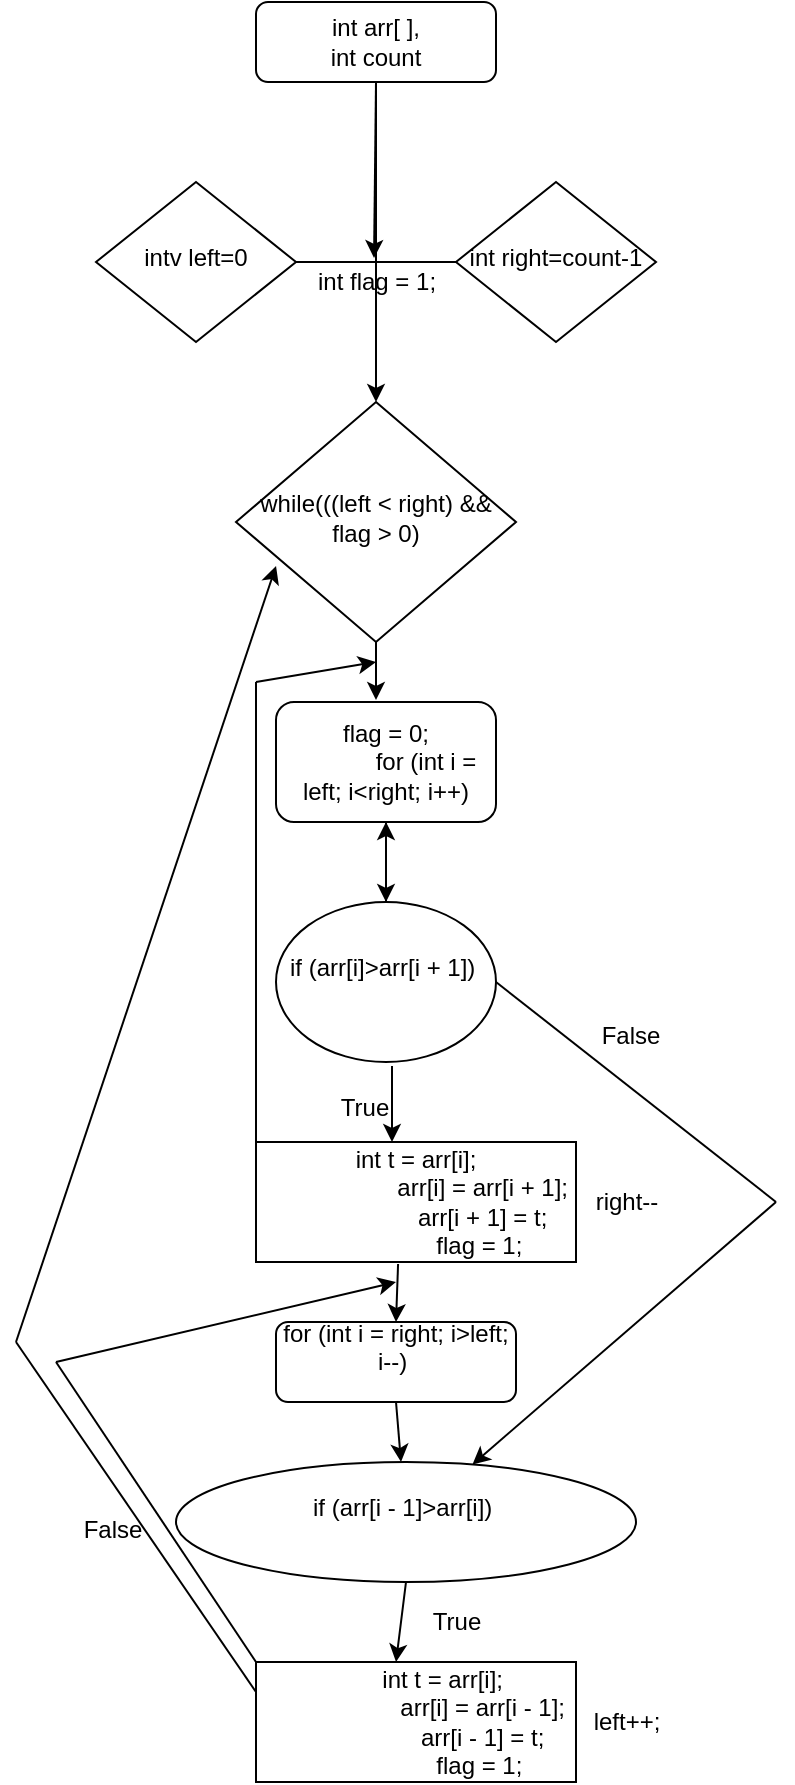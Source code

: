 <mxfile version="12.7.9" type="github"><diagram id="C5RBs43oDa-KdzZeNtuy" name="Page-1"><mxGraphModel dx="677" dy="380" grid="1" gridSize="10" guides="1" tooltips="1" connect="1" arrows="1" fold="1" page="1" pageScale="1" pageWidth="827" pageHeight="1169" math="0" shadow="0"><root><mxCell id="WIyWlLk6GJQsqaUBKTNV-0"/><mxCell id="WIyWlLk6GJQsqaUBKTNV-1" parent="WIyWlLk6GJQsqaUBKTNV-0"/><mxCell id="WIyWlLk6GJQsqaUBKTNV-3" value="int arr[ ],&lt;br&gt;int count" style="rounded=1;whiteSpace=wrap;html=1;fontSize=12;glass=0;strokeWidth=1;shadow=0;" parent="WIyWlLk6GJQsqaUBKTNV-1" vertex="1"><mxGeometry x="160" y="80" width="120" height="40" as="geometry"/></mxCell><mxCell id="WIyWlLk6GJQsqaUBKTNV-6" value="intv left=0" style="rhombus;whiteSpace=wrap;html=1;shadow=0;fontFamily=Helvetica;fontSize=12;align=center;strokeWidth=1;spacing=6;spacingTop=-4;" parent="WIyWlLk6GJQsqaUBKTNV-1" vertex="1"><mxGeometry x="80" y="170" width="100" height="80" as="geometry"/></mxCell><mxCell id="WIyWlLk6GJQsqaUBKTNV-10" value="while(((left &amp;lt; right) &amp;amp;&amp;amp; flag &amp;gt; 0)" style="rhombus;whiteSpace=wrap;html=1;shadow=0;fontFamily=Helvetica;fontSize=12;align=center;strokeWidth=1;spacing=6;spacingTop=-4;" parent="WIyWlLk6GJQsqaUBKTNV-1" vertex="1"><mxGeometry x="150" y="280" width="140" height="120" as="geometry"/></mxCell><mxCell id="WIyWlLk6GJQsqaUBKTNV-11" value="&lt;div&gt;flag = 0;&lt;/div&gt;&lt;div&gt;&amp;nbsp; &amp;nbsp; &amp;nbsp; &amp;nbsp; &amp;nbsp; &amp;nbsp; for (int i = left; i&amp;lt;right; i++)&lt;/div&gt;" style="rounded=1;whiteSpace=wrap;html=1;fontSize=12;glass=0;strokeWidth=1;shadow=0;" parent="WIyWlLk6GJQsqaUBKTNV-1" vertex="1"><mxGeometry x="170" y="430" width="110" height="60" as="geometry"/></mxCell><mxCell id="GKFBSAgMe48-SNsM0XUW-0" value="int right=count-1" style="rhombus;whiteSpace=wrap;html=1;shadow=0;fontFamily=Helvetica;fontSize=12;align=center;strokeWidth=1;spacing=6;spacingTop=-4;" parent="WIyWlLk6GJQsqaUBKTNV-1" vertex="1"><mxGeometry x="260" y="170" width="100" height="80" as="geometry"/></mxCell><mxCell id="GKFBSAgMe48-SNsM0XUW-3" value="" style="endArrow=none;html=1;exitX=1;exitY=0.5;exitDx=0;exitDy=0;entryX=0;entryY=0.5;entryDx=0;entryDy=0;" parent="WIyWlLk6GJQsqaUBKTNV-1" source="WIyWlLk6GJQsqaUBKTNV-6" target="GKFBSAgMe48-SNsM0XUW-0" edge="1"><mxGeometry width="50" height="50" relative="1" as="geometry"><mxPoint x="300" y="230" as="sourcePoint"/><mxPoint x="330" y="200" as="targetPoint"/></mxGeometry></mxCell><mxCell id="GKFBSAgMe48-SNsM0XUW-8" value="" style="edgeStyle=orthogonalEdgeStyle;rounded=0;orthogonalLoop=1;jettySize=auto;html=1;exitX=0.5;exitY=1;exitDx=0;exitDy=0;" parent="WIyWlLk6GJQsqaUBKTNV-1" source="WIyWlLk6GJQsqaUBKTNV-3" target="WIyWlLk6GJQsqaUBKTNV-10" edge="1"><mxGeometry relative="1" as="geometry"><Array as="points"><mxPoint x="220" y="190"/><mxPoint x="220" y="190"/></Array></mxGeometry></mxCell><mxCell id="GKFBSAgMe48-SNsM0XUW-4" value="int flag = 1;" style="text;html=1;align=center;verticalAlign=middle;resizable=0;points=[];autosize=1;" parent="WIyWlLk6GJQsqaUBKTNV-1" vertex="1"><mxGeometry x="185" y="210" width="70" height="20" as="geometry"/></mxCell><mxCell id="GKFBSAgMe48-SNsM0XUW-9" value="" style="endArrow=classic;html=1;exitX=0.5;exitY=1;exitDx=0;exitDy=0;entryX=0.486;entryY=-0.1;entryDx=0;entryDy=0;entryPerimeter=0;" parent="WIyWlLk6GJQsqaUBKTNV-1" source="WIyWlLk6GJQsqaUBKTNV-3" target="GKFBSAgMe48-SNsM0XUW-4" edge="1"><mxGeometry width="50" height="50" relative="1" as="geometry"><mxPoint x="250" y="130" as="sourcePoint"/><mxPoint x="220" y="200" as="targetPoint"/></mxGeometry></mxCell><mxCell id="GKFBSAgMe48-SNsM0XUW-10" value="" style="endArrow=classic;html=1;exitX=0.5;exitY=1;exitDx=0;exitDy=0;" parent="WIyWlLk6GJQsqaUBKTNV-1" source="WIyWlLk6GJQsqaUBKTNV-10" edge="1"><mxGeometry width="50" height="50" relative="1" as="geometry"><mxPoint x="390" y="350" as="sourcePoint"/><mxPoint x="220" y="429" as="targetPoint"/></mxGeometry></mxCell><mxCell id="Z7oVxtmbCRqapU3aZfkg-2" value="" style="edgeStyle=orthogonalEdgeStyle;rounded=0;orthogonalLoop=1;jettySize=auto;html=1;" edge="1" parent="WIyWlLk6GJQsqaUBKTNV-1" source="GKFBSAgMe48-SNsM0XUW-11" target="WIyWlLk6GJQsqaUBKTNV-11"><mxGeometry relative="1" as="geometry"/></mxCell><mxCell id="GKFBSAgMe48-SNsM0XUW-11" value="&lt;div&gt;if (arr[i]&amp;gt;arr[i + 1])&amp;nbsp;&lt;/div&gt;&lt;div&gt;&amp;nbsp; &amp;nbsp; &amp;nbsp; &amp;nbsp; &amp;nbsp; &amp;nbsp; &amp;nbsp; &amp;nbsp;&lt;/div&gt;" style="ellipse;whiteSpace=wrap;html=1;" parent="WIyWlLk6GJQsqaUBKTNV-1" vertex="1"><mxGeometry x="170" y="530" width="110" height="80" as="geometry"/></mxCell><mxCell id="GKFBSAgMe48-SNsM0XUW-12" value="" style="endArrow=classic;html=1;exitX=0.5;exitY=1;exitDx=0;exitDy=0;" parent="WIyWlLk6GJQsqaUBKTNV-1" source="WIyWlLk6GJQsqaUBKTNV-11" target="GKFBSAgMe48-SNsM0XUW-11" edge="1"><mxGeometry width="50" height="50" relative="1" as="geometry"><mxPoint x="390" y="520" as="sourcePoint"/><mxPoint x="440" y="470" as="targetPoint"/></mxGeometry></mxCell><mxCell id="GKFBSAgMe48-SNsM0XUW-13" value="" style="endArrow=classic;html=1;" parent="WIyWlLk6GJQsqaUBKTNV-1" edge="1"><mxGeometry width="50" height="50" relative="1" as="geometry"><mxPoint x="228" y="612" as="sourcePoint"/><mxPoint x="228" y="650" as="targetPoint"/></mxGeometry></mxCell><mxCell id="GKFBSAgMe48-SNsM0XUW-14" value="right--" style="text;html=1;align=center;verticalAlign=middle;resizable=0;points=[];autosize=1;" parent="WIyWlLk6GJQsqaUBKTNV-1" vertex="1"><mxGeometry x="320" y="670" width="50" height="20" as="geometry"/></mxCell><mxCell id="GKFBSAgMe48-SNsM0XUW-15" value="&lt;div&gt;for (int i = right; i&amp;gt;left; i--)&amp;nbsp;&lt;/div&gt;&lt;div&gt;&lt;br&gt;&lt;/div&gt;" style="rounded=1;whiteSpace=wrap;html=1;" parent="WIyWlLk6GJQsqaUBKTNV-1" vertex="1"><mxGeometry x="170" y="740" width="120" height="40" as="geometry"/></mxCell><mxCell id="GKFBSAgMe48-SNsM0XUW-16" value="" style="endArrow=classic;html=1;exitX=0.5;exitY=1;exitDx=0;exitDy=0;" parent="WIyWlLk6GJQsqaUBKTNV-1" source="GKFBSAgMe48-SNsM0XUW-15" target="GKFBSAgMe48-SNsM0XUW-17" edge="1"><mxGeometry width="50" height="50" relative="1" as="geometry"><mxPoint x="390" y="780" as="sourcePoint"/><mxPoint x="230" y="820" as="targetPoint"/></mxGeometry></mxCell><mxCell id="GKFBSAgMe48-SNsM0XUW-17" value="&lt;div&gt;if (arr[i - 1]&amp;gt;arr[i])&amp;nbsp;&lt;/div&gt;&lt;div&gt;&amp;nbsp; &amp;nbsp; &amp;nbsp; &amp;nbsp; &amp;nbsp; &amp;nbsp; &amp;nbsp; &amp;nbsp;&lt;/div&gt;" style="ellipse;whiteSpace=wrap;html=1;" parent="WIyWlLk6GJQsqaUBKTNV-1" vertex="1"><mxGeometry x="120" y="810" width="230" height="60" as="geometry"/></mxCell><mxCell id="GKFBSAgMe48-SNsM0XUW-18" value="" style="endArrow=classic;html=1;exitX=0.5;exitY=1;exitDx=0;exitDy=0;" parent="WIyWlLk6GJQsqaUBKTNV-1" source="GKFBSAgMe48-SNsM0XUW-17" edge="1"><mxGeometry width="50" height="50" relative="1" as="geometry"><mxPoint x="390" y="780" as="sourcePoint"/><mxPoint x="230" y="910" as="targetPoint"/></mxGeometry></mxCell><mxCell id="GKFBSAgMe48-SNsM0XUW-19" value="left++;" style="text;html=1;align=center;verticalAlign=middle;resizable=0;points=[];autosize=1;" parent="WIyWlLk6GJQsqaUBKTNV-1" vertex="1"><mxGeometry x="320" y="930" width="50" height="20" as="geometry"/></mxCell><mxCell id="GKFBSAgMe48-SNsM0XUW-20" value="True" style="text;html=1;align=center;verticalAlign=middle;resizable=0;points=[];autosize=1;" parent="WIyWlLk6GJQsqaUBKTNV-1" vertex="1"><mxGeometry x="194" y="623" width="40" height="20" as="geometry"/></mxCell><mxCell id="GKFBSAgMe48-SNsM0XUW-22" value="&lt;div&gt;int t = arr[i];&lt;/div&gt;&lt;div&gt;&amp;nbsp; &amp;nbsp; &amp;nbsp; &amp;nbsp; &amp;nbsp; &amp;nbsp; &amp;nbsp; &amp;nbsp; &amp;nbsp; &amp;nbsp; arr[i] = arr[i + 1];&lt;/div&gt;&lt;div&gt;&amp;nbsp; &amp;nbsp; &amp;nbsp; &amp;nbsp; &amp;nbsp; &amp;nbsp; &amp;nbsp; &amp;nbsp; &amp;nbsp; &amp;nbsp; arr[i + 1] = t;&lt;/div&gt;&lt;div&gt;&amp;nbsp; &amp;nbsp; &amp;nbsp; &amp;nbsp; &amp;nbsp; &amp;nbsp; &amp;nbsp; &amp;nbsp; &amp;nbsp; &amp;nbsp; flag = 1;&amp;nbsp;&lt;/div&gt;" style="rounded=0;whiteSpace=wrap;html=1;" parent="WIyWlLk6GJQsqaUBKTNV-1" vertex="1"><mxGeometry x="160" y="650" width="160" height="60" as="geometry"/></mxCell><mxCell id="GKFBSAgMe48-SNsM0XUW-23" value="" style="endArrow=classic;html=1;exitX=0.444;exitY=1.017;exitDx=0;exitDy=0;exitPerimeter=0;entryX=0.5;entryY=0;entryDx=0;entryDy=0;" parent="WIyWlLk6GJQsqaUBKTNV-1" source="GKFBSAgMe48-SNsM0XUW-22" target="GKFBSAgMe48-SNsM0XUW-15" edge="1"><mxGeometry width="50" height="50" relative="1" as="geometry"><mxPoint x="390" y="770" as="sourcePoint"/><mxPoint x="440" y="720" as="targetPoint"/></mxGeometry></mxCell><mxCell id="GKFBSAgMe48-SNsM0XUW-25" value="" style="endArrow=none;html=1;entryX=1;entryY=0.5;entryDx=0;entryDy=0;" parent="WIyWlLk6GJQsqaUBKTNV-1" target="GKFBSAgMe48-SNsM0XUW-11" edge="1"><mxGeometry width="50" height="50" relative="1" as="geometry"><mxPoint x="420" y="680" as="sourcePoint"/><mxPoint x="440" y="720" as="targetPoint"/></mxGeometry></mxCell><mxCell id="GKFBSAgMe48-SNsM0XUW-26" value="" style="endArrow=classic;html=1;" parent="WIyWlLk6GJQsqaUBKTNV-1" target="GKFBSAgMe48-SNsM0XUW-17" edge="1"><mxGeometry width="50" height="50" relative="1" as="geometry"><mxPoint x="420" y="680" as="sourcePoint"/><mxPoint x="440" y="720" as="targetPoint"/></mxGeometry></mxCell><mxCell id="GKFBSAgMe48-SNsM0XUW-27" value="False" style="text;html=1;align=center;verticalAlign=middle;resizable=0;points=[];autosize=1;" parent="WIyWlLk6GJQsqaUBKTNV-1" vertex="1"><mxGeometry x="327" y="587" width="40" height="20" as="geometry"/></mxCell><mxCell id="GKFBSAgMe48-SNsM0XUW-28" value="True" style="text;html=1;align=center;verticalAlign=middle;resizable=0;points=[];autosize=1;" parent="WIyWlLk6GJQsqaUBKTNV-1" vertex="1"><mxGeometry x="240" y="880" width="40" height="20" as="geometry"/></mxCell><mxCell id="GKFBSAgMe48-SNsM0XUW-29" value="&lt;div style=&quot;white-space: normal&quot;&gt;&lt;span&gt;&amp;nbsp; &amp;nbsp; &amp;nbsp; &amp;nbsp; int t = arr[i];&lt;/span&gt;&lt;br&gt;&lt;/div&gt;&lt;div style=&quot;white-space: normal&quot;&gt;&amp;nbsp; &amp;nbsp; &amp;nbsp; &amp;nbsp; &amp;nbsp; &amp;nbsp; &amp;nbsp; &amp;nbsp; &amp;nbsp; &amp;nbsp; arr[i] = arr[i - 1];&lt;/div&gt;&lt;div style=&quot;white-space: normal&quot;&gt;&amp;nbsp; &amp;nbsp; &amp;nbsp; &amp;nbsp; &amp;nbsp; &amp;nbsp; &amp;nbsp; &amp;nbsp; &amp;nbsp; &amp;nbsp; arr[i - 1] = t;&lt;/div&gt;&lt;div style=&quot;white-space: normal&quot;&gt;&amp;nbsp; &amp;nbsp; &amp;nbsp; &amp;nbsp; &amp;nbsp; &amp;nbsp; &amp;nbsp; &amp;nbsp; &amp;nbsp; &amp;nbsp; flag = 1;&amp;nbsp;&lt;/div&gt;" style="rounded=0;whiteSpace=wrap;html=1;" parent="WIyWlLk6GJQsqaUBKTNV-1" vertex="1"><mxGeometry x="160" y="910" width="160" height="60" as="geometry"/></mxCell><mxCell id="GKFBSAgMe48-SNsM0XUW-30" value="" style="endArrow=none;html=1;entryX=0;entryY=0.25;entryDx=0;entryDy=0;" parent="WIyWlLk6GJQsqaUBKTNV-1" target="GKFBSAgMe48-SNsM0XUW-29" edge="1"><mxGeometry width="50" height="50" relative="1" as="geometry"><mxPoint x="40" y="750" as="sourcePoint"/><mxPoint x="380" y="890" as="targetPoint"/></mxGeometry></mxCell><mxCell id="GKFBSAgMe48-SNsM0XUW-31" value="" style="endArrow=classic;html=1;entryX=0.143;entryY=0.683;entryDx=0;entryDy=0;entryPerimeter=0;" parent="WIyWlLk6GJQsqaUBKTNV-1" target="WIyWlLk6GJQsqaUBKTNV-10" edge="1"><mxGeometry width="50" height="50" relative="1" as="geometry"><mxPoint x="40" y="750" as="sourcePoint"/><mxPoint x="380" y="570" as="targetPoint"/></mxGeometry></mxCell><mxCell id="GKFBSAgMe48-SNsM0XUW-32" value="False" style="text;html=1;align=center;verticalAlign=middle;resizable=0;points=[];autosize=1;" parent="WIyWlLk6GJQsqaUBKTNV-1" vertex="1"><mxGeometry x="68" y="834" width="40" height="20" as="geometry"/></mxCell><mxCell id="GKFBSAgMe48-SNsM0XUW-33" value="" style="endArrow=classic;html=1;" parent="WIyWlLk6GJQsqaUBKTNV-1" edge="1"><mxGeometry width="50" height="50" relative="1" as="geometry"><mxPoint x="160" y="420" as="sourcePoint"/><mxPoint x="220" y="410" as="targetPoint"/></mxGeometry></mxCell><mxCell id="GKFBSAgMe48-SNsM0XUW-34" value="" style="endArrow=classic;html=1;" parent="WIyWlLk6GJQsqaUBKTNV-1" edge="1"><mxGeometry width="50" height="50" relative="1" as="geometry"><mxPoint x="60" y="760" as="sourcePoint"/><mxPoint x="230" y="720" as="targetPoint"/></mxGeometry></mxCell><mxCell id="Z7oVxtmbCRqapU3aZfkg-0" value="" style="endArrow=none;html=1;exitX=0;exitY=0;exitDx=0;exitDy=0;" edge="1" parent="WIyWlLk6GJQsqaUBKTNV-1" source="GKFBSAgMe48-SNsM0XUW-22"><mxGeometry width="50" height="50" relative="1" as="geometry"><mxPoint x="160" y="640" as="sourcePoint"/><mxPoint x="160" y="420" as="targetPoint"/></mxGeometry></mxCell><mxCell id="Z7oVxtmbCRqapU3aZfkg-1" value="" style="endArrow=none;html=1;exitX=0;exitY=0;exitDx=0;exitDy=0;" edge="1" parent="WIyWlLk6GJQsqaUBKTNV-1" source="GKFBSAgMe48-SNsM0XUW-29"><mxGeometry width="50" height="50" relative="1" as="geometry"><mxPoint x="390" y="850" as="sourcePoint"/><mxPoint x="60" y="760" as="targetPoint"/></mxGeometry></mxCell></root></mxGraphModel></diagram></mxfile>